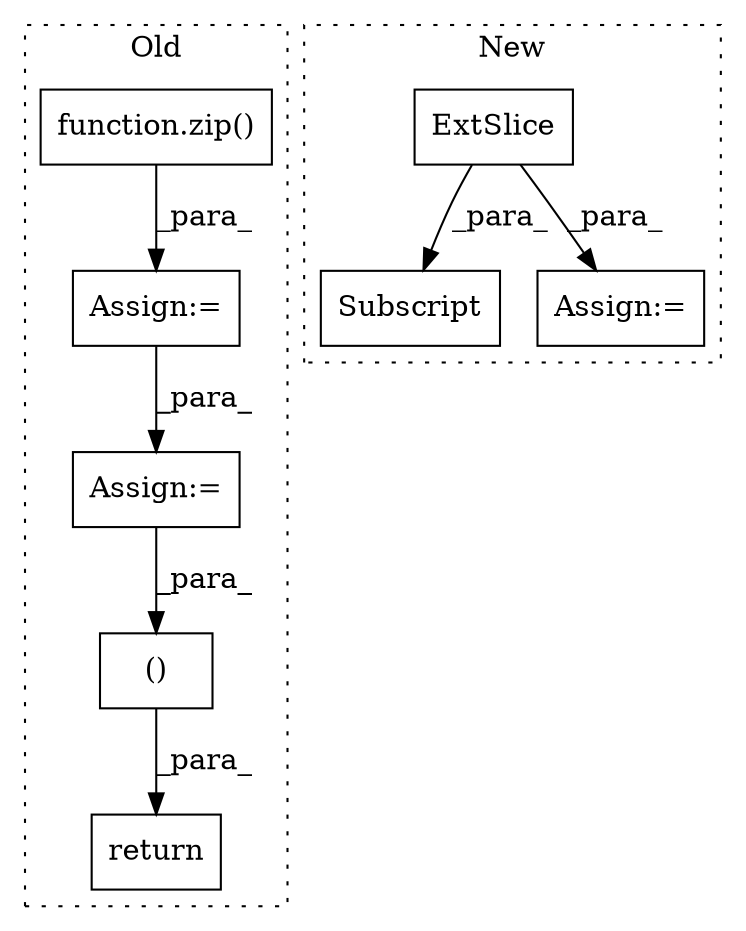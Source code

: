 digraph G {
subgraph cluster0 {
1 [label="function.zip()" a="75" s="3979,4000" l="4,1" shape="box"];
4 [label="Assign:=" a="68" s="3911" l="3" shape="box"];
5 [label="()" a="54" s="4237" l="5" shape="box"];
7 [label="Assign:=" a="68" s="4024" l="3" shape="box"];
8 [label="return" a="93" s="4226" l="7" shape="box"];
label = "Old";
style="dotted";
}
subgraph cluster1 {
2 [label="ExtSlice" a="85" s="4179" l="7" shape="box"];
3 [label="Subscript" a="63" s="4179,0" l="16,0" shape="box"];
6 [label="Assign:=" a="68" s="4490" l="27" shape="box"];
label = "New";
style="dotted";
}
1 -> 4 [label="_para_"];
2 -> 6 [label="_para_"];
2 -> 3 [label="_para_"];
4 -> 7 [label="_para_"];
5 -> 8 [label="_para_"];
7 -> 5 [label="_para_"];
}
